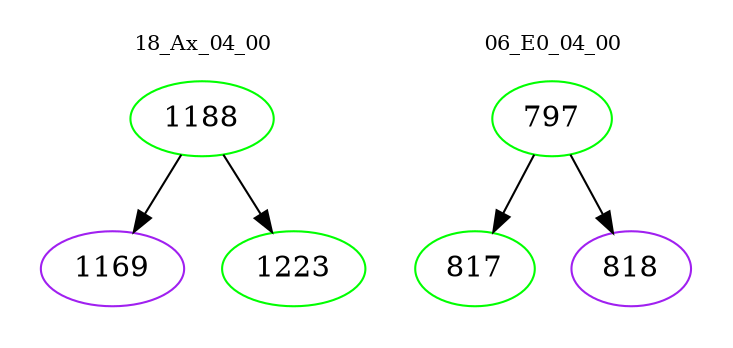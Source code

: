 digraph{
subgraph cluster_0 {
color = white
label = "18_Ax_04_00";
fontsize=10;
T0_1188 [label="1188", color="green"]
T0_1188 -> T0_1169 [color="black"]
T0_1169 [label="1169", color="purple"]
T0_1188 -> T0_1223 [color="black"]
T0_1223 [label="1223", color="green"]
}
subgraph cluster_1 {
color = white
label = "06_E0_04_00";
fontsize=10;
T1_797 [label="797", color="green"]
T1_797 -> T1_817 [color="black"]
T1_817 [label="817", color="green"]
T1_797 -> T1_818 [color="black"]
T1_818 [label="818", color="purple"]
}
}

